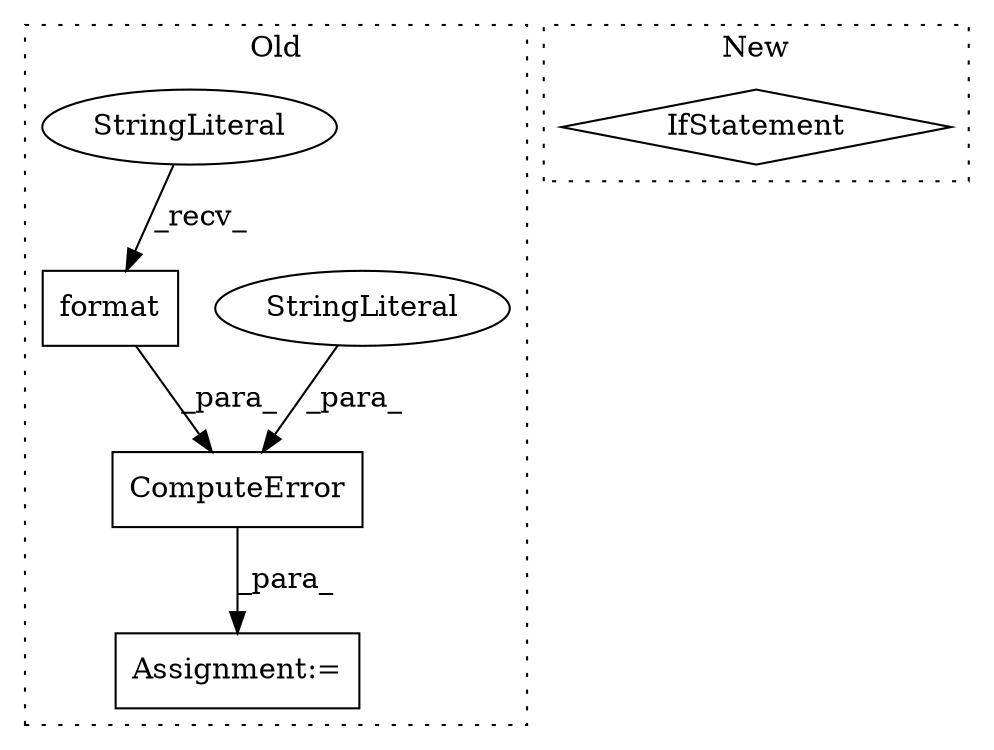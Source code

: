 digraph G {
subgraph cluster0 {
1 [label="ComputeError" a="32" s="1930,2054" l="13,1" shape="box"];
3 [label="format" a="32" s="2029,2053" l="7,1" shape="box"];
4 [label="StringLiteral" a="45" s="1943" l="15" shape="ellipse"];
5 [label="StringLiteral" a="45" s="1959" l="69" shape="ellipse"];
6 [label="Assignment:=" a="7" s="1888" l="1" shape="box"];
label = "Old";
style="dotted";
}
subgraph cluster1 {
2 [label="IfStatement" a="25" s="1528,1570" l="8,2" shape="diamond"];
label = "New";
style="dotted";
}
1 -> 6 [label="_para_"];
3 -> 1 [label="_para_"];
4 -> 1 [label="_para_"];
5 -> 3 [label="_recv_"];
}